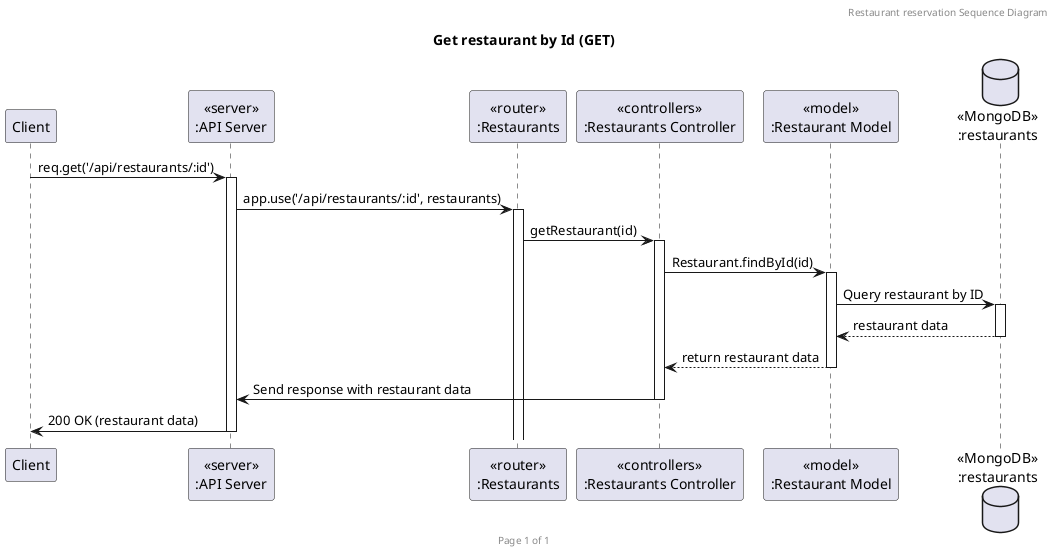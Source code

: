 @startuml Get restaurant by Id (GET)

header Restaurant reservation Sequence Diagram
footer Page %page% of %lastpage%
title "Get restaurant by Id (GET)"

participant "Client" as client
participant "<<server>>\n:API Server" as server
participant "<<router>>\n:Restaurants" as routerRestaurants
participant "<<controllers>>\n:Restaurants Controller" as controllersRestaurants
participant "<<model>>\n:Restaurant Model" as modelRestaurant
database "<<MongoDB>>\n:restaurants" as RestaurantsDatabase

client -> server ++: req.get('/api/restaurants/:id')
server -> routerRestaurants ++: app.use('/api/restaurants/:id', restaurants)
routerRestaurants -> controllersRestaurants ++: getRestaurant(id)
controllersRestaurants -> modelRestaurant ++: Restaurant.findById(id)
modelRestaurant -> RestaurantsDatabase ++: Query restaurant by ID
RestaurantsDatabase --> modelRestaurant --: restaurant data
controllersRestaurants <-- modelRestaurant --: return restaurant data
controllersRestaurants -> server --: Send response with restaurant data
server -> client --: 200 OK (restaurant data)

@enduml